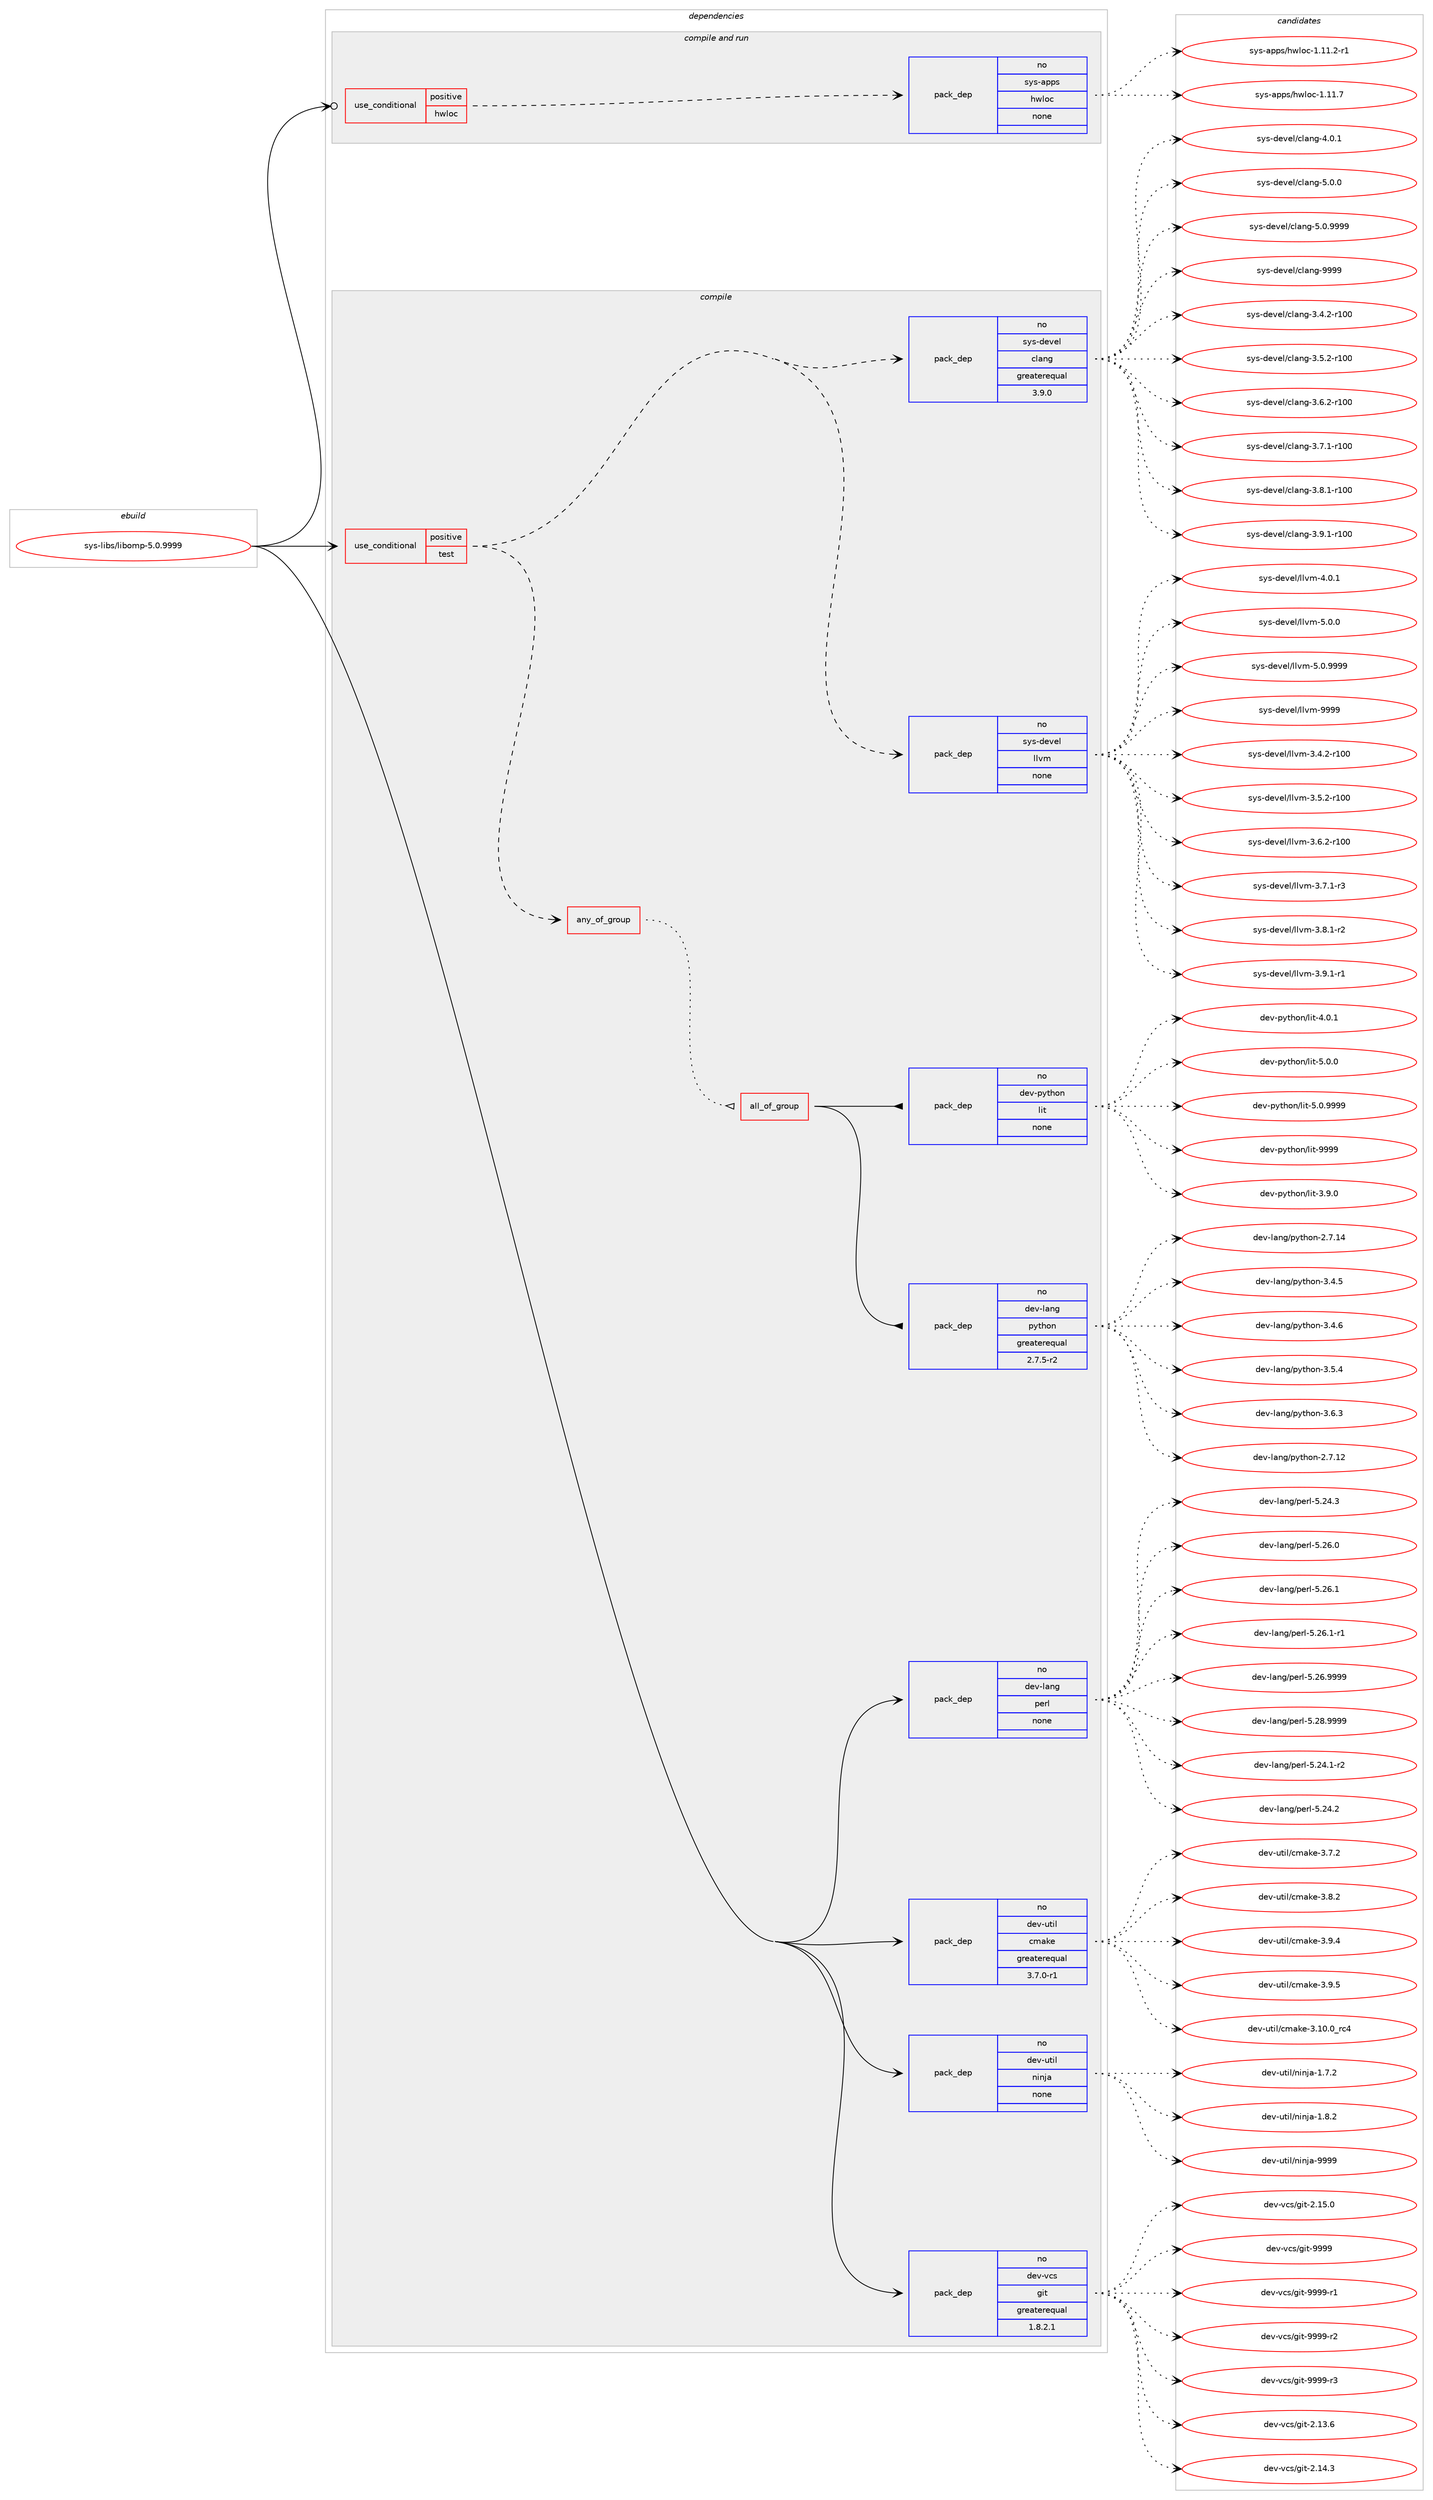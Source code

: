 digraph prolog {

# *************
# Graph options
# *************

newrank=true;
concentrate=true;
compound=true;
graph [rankdir=LR,fontname=Helvetica,fontsize=10,ranksep=1.5];#, ranksep=2.5, nodesep=0.2];
edge  [arrowhead=vee];
node  [fontname=Helvetica,fontsize=10];

# **********
# The ebuild
# **********

subgraph cluster_leftcol {
color=gray;
rank=same;
label=<<i>ebuild</i>>;
id [label="sys-libs/libomp-5.0.9999", color=red, width=4, href="../sys-libs/libomp-5.0.9999.svg"];
}

# ****************
# The dependencies
# ****************

subgraph cluster_midcol {
color=gray;
label=<<i>dependencies</i>>;
subgraph cluster_compile {
fillcolor="#eeeeee";
style=filled;
label=<<i>compile</i>>;
subgraph cond118337 {
dependency495062 [label=<<TABLE BORDER="0" CELLBORDER="1" CELLSPACING="0" CELLPADDING="4"><TR><TD ROWSPAN="3" CELLPADDING="10">use_conditional</TD></TR><TR><TD>positive</TD></TR><TR><TD>test</TD></TR></TABLE>>, shape=none, color=red];
subgraph any8448 {
dependency495063 [label=<<TABLE BORDER="0" CELLBORDER="1" CELLSPACING="0" CELLPADDING="4"><TR><TD CELLPADDING="10">any_of_group</TD></TR></TABLE>>, shape=none, color=red];subgraph all326 {
dependency495064 [label=<<TABLE BORDER="0" CELLBORDER="1" CELLSPACING="0" CELLPADDING="4"><TR><TD CELLPADDING="10">all_of_group</TD></TR></TABLE>>, shape=none, color=red];subgraph pack367954 {
dependency495065 [label=<<TABLE BORDER="0" CELLBORDER="1" CELLSPACING="0" CELLPADDING="4" WIDTH="220"><TR><TD ROWSPAN="6" CELLPADDING="30">pack_dep</TD></TR><TR><TD WIDTH="110">no</TD></TR><TR><TD>dev-lang</TD></TR><TR><TD>python</TD></TR><TR><TD>greaterequal</TD></TR><TR><TD>2.7.5-r2</TD></TR></TABLE>>, shape=none, color=blue];
}
dependency495064:e -> dependency495065:w [weight=20,style="solid",arrowhead="inv"];
subgraph pack367955 {
dependency495066 [label=<<TABLE BORDER="0" CELLBORDER="1" CELLSPACING="0" CELLPADDING="4" WIDTH="220"><TR><TD ROWSPAN="6" CELLPADDING="30">pack_dep</TD></TR><TR><TD WIDTH="110">no</TD></TR><TR><TD>dev-python</TD></TR><TR><TD>lit</TD></TR><TR><TD>none</TD></TR><TR><TD></TD></TR></TABLE>>, shape=none, color=blue];
}
dependency495064:e -> dependency495066:w [weight=20,style="solid",arrowhead="inv"];
}
dependency495063:e -> dependency495064:w [weight=20,style="dotted",arrowhead="oinv"];
}
dependency495062:e -> dependency495063:w [weight=20,style="dashed",arrowhead="vee"];
subgraph pack367956 {
dependency495067 [label=<<TABLE BORDER="0" CELLBORDER="1" CELLSPACING="0" CELLPADDING="4" WIDTH="220"><TR><TD ROWSPAN="6" CELLPADDING="30">pack_dep</TD></TR><TR><TD WIDTH="110">no</TD></TR><TR><TD>sys-devel</TD></TR><TR><TD>llvm</TD></TR><TR><TD>none</TD></TR><TR><TD></TD></TR></TABLE>>, shape=none, color=blue];
}
dependency495062:e -> dependency495067:w [weight=20,style="dashed",arrowhead="vee"];
subgraph pack367957 {
dependency495068 [label=<<TABLE BORDER="0" CELLBORDER="1" CELLSPACING="0" CELLPADDING="4" WIDTH="220"><TR><TD ROWSPAN="6" CELLPADDING="30">pack_dep</TD></TR><TR><TD WIDTH="110">no</TD></TR><TR><TD>sys-devel</TD></TR><TR><TD>clang</TD></TR><TR><TD>greaterequal</TD></TR><TR><TD>3.9.0</TD></TR></TABLE>>, shape=none, color=blue];
}
dependency495062:e -> dependency495068:w [weight=20,style="dashed",arrowhead="vee"];
}
id:e -> dependency495062:w [weight=20,style="solid",arrowhead="vee"];
subgraph pack367958 {
dependency495069 [label=<<TABLE BORDER="0" CELLBORDER="1" CELLSPACING="0" CELLPADDING="4" WIDTH="220"><TR><TD ROWSPAN="6" CELLPADDING="30">pack_dep</TD></TR><TR><TD WIDTH="110">no</TD></TR><TR><TD>dev-lang</TD></TR><TR><TD>perl</TD></TR><TR><TD>none</TD></TR><TR><TD></TD></TR></TABLE>>, shape=none, color=blue];
}
id:e -> dependency495069:w [weight=20,style="solid",arrowhead="vee"];
subgraph pack367959 {
dependency495070 [label=<<TABLE BORDER="0" CELLBORDER="1" CELLSPACING="0" CELLPADDING="4" WIDTH="220"><TR><TD ROWSPAN="6" CELLPADDING="30">pack_dep</TD></TR><TR><TD WIDTH="110">no</TD></TR><TR><TD>dev-util</TD></TR><TR><TD>cmake</TD></TR><TR><TD>greaterequal</TD></TR><TR><TD>3.7.0-r1</TD></TR></TABLE>>, shape=none, color=blue];
}
id:e -> dependency495070:w [weight=20,style="solid",arrowhead="vee"];
subgraph pack367960 {
dependency495071 [label=<<TABLE BORDER="0" CELLBORDER="1" CELLSPACING="0" CELLPADDING="4" WIDTH="220"><TR><TD ROWSPAN="6" CELLPADDING="30">pack_dep</TD></TR><TR><TD WIDTH="110">no</TD></TR><TR><TD>dev-util</TD></TR><TR><TD>ninja</TD></TR><TR><TD>none</TD></TR><TR><TD></TD></TR></TABLE>>, shape=none, color=blue];
}
id:e -> dependency495071:w [weight=20,style="solid",arrowhead="vee"];
subgraph pack367961 {
dependency495072 [label=<<TABLE BORDER="0" CELLBORDER="1" CELLSPACING="0" CELLPADDING="4" WIDTH="220"><TR><TD ROWSPAN="6" CELLPADDING="30">pack_dep</TD></TR><TR><TD WIDTH="110">no</TD></TR><TR><TD>dev-vcs</TD></TR><TR><TD>git</TD></TR><TR><TD>greaterequal</TD></TR><TR><TD>1.8.2.1</TD></TR></TABLE>>, shape=none, color=blue];
}
id:e -> dependency495072:w [weight=20,style="solid",arrowhead="vee"];
}
subgraph cluster_compileandrun {
fillcolor="#eeeeee";
style=filled;
label=<<i>compile and run</i>>;
subgraph cond118338 {
dependency495073 [label=<<TABLE BORDER="0" CELLBORDER="1" CELLSPACING="0" CELLPADDING="4"><TR><TD ROWSPAN="3" CELLPADDING="10">use_conditional</TD></TR><TR><TD>positive</TD></TR><TR><TD>hwloc</TD></TR></TABLE>>, shape=none, color=red];
subgraph pack367962 {
dependency495074 [label=<<TABLE BORDER="0" CELLBORDER="1" CELLSPACING="0" CELLPADDING="4" WIDTH="220"><TR><TD ROWSPAN="6" CELLPADDING="30">pack_dep</TD></TR><TR><TD WIDTH="110">no</TD></TR><TR><TD>sys-apps</TD></TR><TR><TD>hwloc</TD></TR><TR><TD>none</TD></TR><TR><TD></TD></TR></TABLE>>, shape=none, color=blue];
}
dependency495073:e -> dependency495074:w [weight=20,style="dashed",arrowhead="vee"];
}
id:e -> dependency495073:w [weight=20,style="solid",arrowhead="odotvee"];
}
subgraph cluster_run {
fillcolor="#eeeeee";
style=filled;
label=<<i>run</i>>;
}
}

# **************
# The candidates
# **************

subgraph cluster_choices {
rank=same;
color=gray;
label=<<i>candidates</i>>;

subgraph choice367954 {
color=black;
nodesep=1;
choice10010111845108971101034711212111610411111045504655464950 [label="dev-lang/python-2.7.12", color=red, width=4,href="../dev-lang/python-2.7.12.svg"];
choice10010111845108971101034711212111610411111045504655464952 [label="dev-lang/python-2.7.14", color=red, width=4,href="../dev-lang/python-2.7.14.svg"];
choice100101118451089711010347112121116104111110455146524653 [label="dev-lang/python-3.4.5", color=red, width=4,href="../dev-lang/python-3.4.5.svg"];
choice100101118451089711010347112121116104111110455146524654 [label="dev-lang/python-3.4.6", color=red, width=4,href="../dev-lang/python-3.4.6.svg"];
choice100101118451089711010347112121116104111110455146534652 [label="dev-lang/python-3.5.4", color=red, width=4,href="../dev-lang/python-3.5.4.svg"];
choice100101118451089711010347112121116104111110455146544651 [label="dev-lang/python-3.6.3", color=red, width=4,href="../dev-lang/python-3.6.3.svg"];
dependency495065:e -> choice10010111845108971101034711212111610411111045504655464950:w [style=dotted,weight="100"];
dependency495065:e -> choice10010111845108971101034711212111610411111045504655464952:w [style=dotted,weight="100"];
dependency495065:e -> choice100101118451089711010347112121116104111110455146524653:w [style=dotted,weight="100"];
dependency495065:e -> choice100101118451089711010347112121116104111110455146524654:w [style=dotted,weight="100"];
dependency495065:e -> choice100101118451089711010347112121116104111110455146534652:w [style=dotted,weight="100"];
dependency495065:e -> choice100101118451089711010347112121116104111110455146544651:w [style=dotted,weight="100"];
}
subgraph choice367955 {
color=black;
nodesep=1;
choice1001011184511212111610411111047108105116455146574648 [label="dev-python/lit-3.9.0", color=red, width=4,href="../dev-python/lit-3.9.0.svg"];
choice1001011184511212111610411111047108105116455246484649 [label="dev-python/lit-4.0.1", color=red, width=4,href="../dev-python/lit-4.0.1.svg"];
choice1001011184511212111610411111047108105116455346484648 [label="dev-python/lit-5.0.0", color=red, width=4,href="../dev-python/lit-5.0.0.svg"];
choice1001011184511212111610411111047108105116455346484657575757 [label="dev-python/lit-5.0.9999", color=red, width=4,href="../dev-python/lit-5.0.9999.svg"];
choice10010111845112121116104111110471081051164557575757 [label="dev-python/lit-9999", color=red, width=4,href="../dev-python/lit-9999.svg"];
dependency495066:e -> choice1001011184511212111610411111047108105116455146574648:w [style=dotted,weight="100"];
dependency495066:e -> choice1001011184511212111610411111047108105116455246484649:w [style=dotted,weight="100"];
dependency495066:e -> choice1001011184511212111610411111047108105116455346484648:w [style=dotted,weight="100"];
dependency495066:e -> choice1001011184511212111610411111047108105116455346484657575757:w [style=dotted,weight="100"];
dependency495066:e -> choice10010111845112121116104111110471081051164557575757:w [style=dotted,weight="100"];
}
subgraph choice367956 {
color=black;
nodesep=1;
choice115121115451001011181011084710810811810945514652465045114494848 [label="sys-devel/llvm-3.4.2-r100", color=red, width=4,href="../sys-devel/llvm-3.4.2-r100.svg"];
choice115121115451001011181011084710810811810945514653465045114494848 [label="sys-devel/llvm-3.5.2-r100", color=red, width=4,href="../sys-devel/llvm-3.5.2-r100.svg"];
choice115121115451001011181011084710810811810945514654465045114494848 [label="sys-devel/llvm-3.6.2-r100", color=red, width=4,href="../sys-devel/llvm-3.6.2-r100.svg"];
choice11512111545100101118101108471081081181094551465546494511451 [label="sys-devel/llvm-3.7.1-r3", color=red, width=4,href="../sys-devel/llvm-3.7.1-r3.svg"];
choice11512111545100101118101108471081081181094551465646494511450 [label="sys-devel/llvm-3.8.1-r2", color=red, width=4,href="../sys-devel/llvm-3.8.1-r2.svg"];
choice11512111545100101118101108471081081181094551465746494511449 [label="sys-devel/llvm-3.9.1-r1", color=red, width=4,href="../sys-devel/llvm-3.9.1-r1.svg"];
choice1151211154510010111810110847108108118109455246484649 [label="sys-devel/llvm-4.0.1", color=red, width=4,href="../sys-devel/llvm-4.0.1.svg"];
choice1151211154510010111810110847108108118109455346484648 [label="sys-devel/llvm-5.0.0", color=red, width=4,href="../sys-devel/llvm-5.0.0.svg"];
choice1151211154510010111810110847108108118109455346484657575757 [label="sys-devel/llvm-5.0.9999", color=red, width=4,href="../sys-devel/llvm-5.0.9999.svg"];
choice11512111545100101118101108471081081181094557575757 [label="sys-devel/llvm-9999", color=red, width=4,href="../sys-devel/llvm-9999.svg"];
dependency495067:e -> choice115121115451001011181011084710810811810945514652465045114494848:w [style=dotted,weight="100"];
dependency495067:e -> choice115121115451001011181011084710810811810945514653465045114494848:w [style=dotted,weight="100"];
dependency495067:e -> choice115121115451001011181011084710810811810945514654465045114494848:w [style=dotted,weight="100"];
dependency495067:e -> choice11512111545100101118101108471081081181094551465546494511451:w [style=dotted,weight="100"];
dependency495067:e -> choice11512111545100101118101108471081081181094551465646494511450:w [style=dotted,weight="100"];
dependency495067:e -> choice11512111545100101118101108471081081181094551465746494511449:w [style=dotted,weight="100"];
dependency495067:e -> choice1151211154510010111810110847108108118109455246484649:w [style=dotted,weight="100"];
dependency495067:e -> choice1151211154510010111810110847108108118109455346484648:w [style=dotted,weight="100"];
dependency495067:e -> choice1151211154510010111810110847108108118109455346484657575757:w [style=dotted,weight="100"];
dependency495067:e -> choice11512111545100101118101108471081081181094557575757:w [style=dotted,weight="100"];
}
subgraph choice367957 {
color=black;
nodesep=1;
choice1151211154510010111810110847991089711010345514652465045114494848 [label="sys-devel/clang-3.4.2-r100", color=red, width=4,href="../sys-devel/clang-3.4.2-r100.svg"];
choice1151211154510010111810110847991089711010345514653465045114494848 [label="sys-devel/clang-3.5.2-r100", color=red, width=4,href="../sys-devel/clang-3.5.2-r100.svg"];
choice1151211154510010111810110847991089711010345514654465045114494848 [label="sys-devel/clang-3.6.2-r100", color=red, width=4,href="../sys-devel/clang-3.6.2-r100.svg"];
choice1151211154510010111810110847991089711010345514655464945114494848 [label="sys-devel/clang-3.7.1-r100", color=red, width=4,href="../sys-devel/clang-3.7.1-r100.svg"];
choice1151211154510010111810110847991089711010345514656464945114494848 [label="sys-devel/clang-3.8.1-r100", color=red, width=4,href="../sys-devel/clang-3.8.1-r100.svg"];
choice1151211154510010111810110847991089711010345514657464945114494848 [label="sys-devel/clang-3.9.1-r100", color=red, width=4,href="../sys-devel/clang-3.9.1-r100.svg"];
choice11512111545100101118101108479910897110103455246484649 [label="sys-devel/clang-4.0.1", color=red, width=4,href="../sys-devel/clang-4.0.1.svg"];
choice11512111545100101118101108479910897110103455346484648 [label="sys-devel/clang-5.0.0", color=red, width=4,href="../sys-devel/clang-5.0.0.svg"];
choice11512111545100101118101108479910897110103455346484657575757 [label="sys-devel/clang-5.0.9999", color=red, width=4,href="../sys-devel/clang-5.0.9999.svg"];
choice115121115451001011181011084799108971101034557575757 [label="sys-devel/clang-9999", color=red, width=4,href="../sys-devel/clang-9999.svg"];
dependency495068:e -> choice1151211154510010111810110847991089711010345514652465045114494848:w [style=dotted,weight="100"];
dependency495068:e -> choice1151211154510010111810110847991089711010345514653465045114494848:w [style=dotted,weight="100"];
dependency495068:e -> choice1151211154510010111810110847991089711010345514654465045114494848:w [style=dotted,weight="100"];
dependency495068:e -> choice1151211154510010111810110847991089711010345514655464945114494848:w [style=dotted,weight="100"];
dependency495068:e -> choice1151211154510010111810110847991089711010345514656464945114494848:w [style=dotted,weight="100"];
dependency495068:e -> choice1151211154510010111810110847991089711010345514657464945114494848:w [style=dotted,weight="100"];
dependency495068:e -> choice11512111545100101118101108479910897110103455246484649:w [style=dotted,weight="100"];
dependency495068:e -> choice11512111545100101118101108479910897110103455346484648:w [style=dotted,weight="100"];
dependency495068:e -> choice11512111545100101118101108479910897110103455346484657575757:w [style=dotted,weight="100"];
dependency495068:e -> choice115121115451001011181011084799108971101034557575757:w [style=dotted,weight="100"];
}
subgraph choice367958 {
color=black;
nodesep=1;
choice100101118451089711010347112101114108455346505246494511450 [label="dev-lang/perl-5.24.1-r2", color=red, width=4,href="../dev-lang/perl-5.24.1-r2.svg"];
choice10010111845108971101034711210111410845534650524650 [label="dev-lang/perl-5.24.2", color=red, width=4,href="../dev-lang/perl-5.24.2.svg"];
choice10010111845108971101034711210111410845534650524651 [label="dev-lang/perl-5.24.3", color=red, width=4,href="../dev-lang/perl-5.24.3.svg"];
choice10010111845108971101034711210111410845534650544648 [label="dev-lang/perl-5.26.0", color=red, width=4,href="../dev-lang/perl-5.26.0.svg"];
choice10010111845108971101034711210111410845534650544649 [label="dev-lang/perl-5.26.1", color=red, width=4,href="../dev-lang/perl-5.26.1.svg"];
choice100101118451089711010347112101114108455346505446494511449 [label="dev-lang/perl-5.26.1-r1", color=red, width=4,href="../dev-lang/perl-5.26.1-r1.svg"];
choice10010111845108971101034711210111410845534650544657575757 [label="dev-lang/perl-5.26.9999", color=red, width=4,href="../dev-lang/perl-5.26.9999.svg"];
choice10010111845108971101034711210111410845534650564657575757 [label="dev-lang/perl-5.28.9999", color=red, width=4,href="../dev-lang/perl-5.28.9999.svg"];
dependency495069:e -> choice100101118451089711010347112101114108455346505246494511450:w [style=dotted,weight="100"];
dependency495069:e -> choice10010111845108971101034711210111410845534650524650:w [style=dotted,weight="100"];
dependency495069:e -> choice10010111845108971101034711210111410845534650524651:w [style=dotted,weight="100"];
dependency495069:e -> choice10010111845108971101034711210111410845534650544648:w [style=dotted,weight="100"];
dependency495069:e -> choice10010111845108971101034711210111410845534650544649:w [style=dotted,weight="100"];
dependency495069:e -> choice100101118451089711010347112101114108455346505446494511449:w [style=dotted,weight="100"];
dependency495069:e -> choice10010111845108971101034711210111410845534650544657575757:w [style=dotted,weight="100"];
dependency495069:e -> choice10010111845108971101034711210111410845534650564657575757:w [style=dotted,weight="100"];
}
subgraph choice367959 {
color=black;
nodesep=1;
choice1001011184511711610510847991099710710145514649484648951149952 [label="dev-util/cmake-3.10.0_rc4", color=red, width=4,href="../dev-util/cmake-3.10.0_rc4.svg"];
choice10010111845117116105108479910997107101455146554650 [label="dev-util/cmake-3.7.2", color=red, width=4,href="../dev-util/cmake-3.7.2.svg"];
choice10010111845117116105108479910997107101455146564650 [label="dev-util/cmake-3.8.2", color=red, width=4,href="../dev-util/cmake-3.8.2.svg"];
choice10010111845117116105108479910997107101455146574652 [label="dev-util/cmake-3.9.4", color=red, width=4,href="../dev-util/cmake-3.9.4.svg"];
choice10010111845117116105108479910997107101455146574653 [label="dev-util/cmake-3.9.5", color=red, width=4,href="../dev-util/cmake-3.9.5.svg"];
dependency495070:e -> choice1001011184511711610510847991099710710145514649484648951149952:w [style=dotted,weight="100"];
dependency495070:e -> choice10010111845117116105108479910997107101455146554650:w [style=dotted,weight="100"];
dependency495070:e -> choice10010111845117116105108479910997107101455146564650:w [style=dotted,weight="100"];
dependency495070:e -> choice10010111845117116105108479910997107101455146574652:w [style=dotted,weight="100"];
dependency495070:e -> choice10010111845117116105108479910997107101455146574653:w [style=dotted,weight="100"];
}
subgraph choice367960 {
color=black;
nodesep=1;
choice100101118451171161051084711010511010697454946554650 [label="dev-util/ninja-1.7.2", color=red, width=4,href="../dev-util/ninja-1.7.2.svg"];
choice100101118451171161051084711010511010697454946564650 [label="dev-util/ninja-1.8.2", color=red, width=4,href="../dev-util/ninja-1.8.2.svg"];
choice1001011184511711610510847110105110106974557575757 [label="dev-util/ninja-9999", color=red, width=4,href="../dev-util/ninja-9999.svg"];
dependency495071:e -> choice100101118451171161051084711010511010697454946554650:w [style=dotted,weight="100"];
dependency495071:e -> choice100101118451171161051084711010511010697454946564650:w [style=dotted,weight="100"];
dependency495071:e -> choice1001011184511711610510847110105110106974557575757:w [style=dotted,weight="100"];
}
subgraph choice367961 {
color=black;
nodesep=1;
choice10010111845118991154710310511645504649514654 [label="dev-vcs/git-2.13.6", color=red, width=4,href="../dev-vcs/git-2.13.6.svg"];
choice10010111845118991154710310511645504649524651 [label="dev-vcs/git-2.14.3", color=red, width=4,href="../dev-vcs/git-2.14.3.svg"];
choice10010111845118991154710310511645504649534648 [label="dev-vcs/git-2.15.0", color=red, width=4,href="../dev-vcs/git-2.15.0.svg"];
choice1001011184511899115471031051164557575757 [label="dev-vcs/git-9999", color=red, width=4,href="../dev-vcs/git-9999.svg"];
choice10010111845118991154710310511645575757574511449 [label="dev-vcs/git-9999-r1", color=red, width=4,href="../dev-vcs/git-9999-r1.svg"];
choice10010111845118991154710310511645575757574511450 [label="dev-vcs/git-9999-r2", color=red, width=4,href="../dev-vcs/git-9999-r2.svg"];
choice10010111845118991154710310511645575757574511451 [label="dev-vcs/git-9999-r3", color=red, width=4,href="../dev-vcs/git-9999-r3.svg"];
dependency495072:e -> choice10010111845118991154710310511645504649514654:w [style=dotted,weight="100"];
dependency495072:e -> choice10010111845118991154710310511645504649524651:w [style=dotted,weight="100"];
dependency495072:e -> choice10010111845118991154710310511645504649534648:w [style=dotted,weight="100"];
dependency495072:e -> choice1001011184511899115471031051164557575757:w [style=dotted,weight="100"];
dependency495072:e -> choice10010111845118991154710310511645575757574511449:w [style=dotted,weight="100"];
dependency495072:e -> choice10010111845118991154710310511645575757574511450:w [style=dotted,weight="100"];
dependency495072:e -> choice10010111845118991154710310511645575757574511451:w [style=dotted,weight="100"];
}
subgraph choice367962 {
color=black;
nodesep=1;
choice11512111545971121121154710411910811199454946494946504511449 [label="sys-apps/hwloc-1.11.2-r1", color=red, width=4,href="../sys-apps/hwloc-1.11.2-r1.svg"];
choice1151211154597112112115471041191081119945494649494655 [label="sys-apps/hwloc-1.11.7", color=red, width=4,href="../sys-apps/hwloc-1.11.7.svg"];
dependency495074:e -> choice11512111545971121121154710411910811199454946494946504511449:w [style=dotted,weight="100"];
dependency495074:e -> choice1151211154597112112115471041191081119945494649494655:w [style=dotted,weight="100"];
}
}

}
